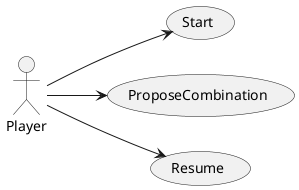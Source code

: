 @startuml actores
left to right direction

actor Player
usecase Start
usecase ProposeCombination
usecase Resume

Player --> Start
Player --> ProposeCombination
Player --> Resume
@enduml

@startuml contexto
state State0 as " "
state State1 as " "
state State2 as " "
state State3 as " "
[*] --> State0
State0 --> State1 : Start
State1 --> State1 : ProposeCombination
State1 --> State2 : [isWinner || isLooser]
State2 --> State3 : Resume
State3 --> State0 : [isResumed]
State3 --> [*] : [else]
@enduml
